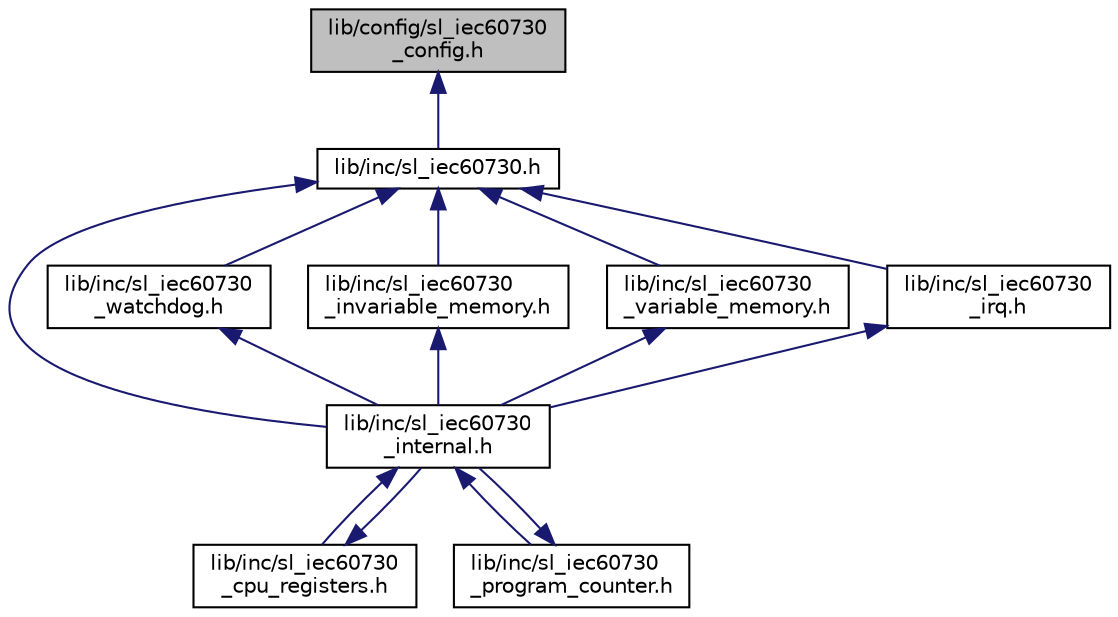 digraph "lib/config/sl_iec60730_config.h"
{
 // LATEX_PDF_SIZE
  edge [fontname="Helvetica",fontsize="10",labelfontname="Helvetica",labelfontsize="10"];
  node [fontname="Helvetica",fontsize="10",shape=record];
  Node1 [label="lib/config/sl_iec60730\l_config.h",height=0.2,width=0.4,color="black", fillcolor="grey75", style="filled", fontcolor="black",tooltip="Library definitions."];
  Node1 -> Node2 [dir="back",color="midnightblue",fontsize="10",style="solid",fontname="Helvetica"];
  Node2 [label="lib/inc/sl_iec60730.h",height=0.2,width=0.4,color="black", fillcolor="white", style="filled",URL="$sl__iec60730_8h.html",tooltip="Library definitions."];
  Node2 -> Node3 [dir="back",color="midnightblue",fontsize="10",style="solid",fontname="Helvetica"];
  Node3 [label="lib/inc/sl_iec60730\l_internal.h",height=0.2,width=0.4,color="black", fillcolor="white", style="filled",URL="$sl__iec60730__internal_8h.html",tooltip="Internal definitions."];
  Node3 -> Node4 [dir="back",color="midnightblue",fontsize="10",style="solid",fontname="Helvetica"];
  Node4 [label="lib/inc/sl_iec60730\l_cpu_registers.h",height=0.2,width=0.4,color="black", fillcolor="white", style="filled",URL="$sl__iec60730__cpu__registers_8h.html",tooltip="CPU Registers check."];
  Node4 -> Node3 [dir="back",color="midnightblue",fontsize="10",style="solid",fontname="Helvetica"];
  Node3 -> Node5 [dir="back",color="midnightblue",fontsize="10",style="solid",fontname="Helvetica"];
  Node5 [label="lib/inc/sl_iec60730\l_program_counter.h",height=0.2,width=0.4,color="black", fillcolor="white", style="filled",URL="$sl__iec60730__program__counter_8h.html",tooltip="Program Counter check."];
  Node5 -> Node3 [dir="back",color="midnightblue",fontsize="10",style="solid",fontname="Helvetica"];
  Node2 -> Node6 [dir="back",color="midnightblue",fontsize="10",style="solid",fontname="Helvetica"];
  Node6 [label="lib/inc/sl_iec60730\l_watchdog.h",height=0.2,width=0.4,color="black", fillcolor="white", style="filled",URL="$sl__iec60730__watchdog_8h.html",tooltip="Watchdog check."];
  Node6 -> Node3 [dir="back",color="midnightblue",fontsize="10",style="solid",fontname="Helvetica"];
  Node2 -> Node7 [dir="back",color="midnightblue",fontsize="10",style="solid",fontname="Helvetica"];
  Node7 [label="lib/inc/sl_iec60730\l_invariable_memory.h",height=0.2,width=0.4,color="black", fillcolor="white", style="filled",URL="$sl__iec60730__invariable__memory_8h.html",tooltip="Invariable memory check."];
  Node7 -> Node3 [dir="back",color="midnightblue",fontsize="10",style="solid",fontname="Helvetica"];
  Node2 -> Node8 [dir="back",color="midnightblue",fontsize="10",style="solid",fontname="Helvetica"];
  Node8 [label="lib/inc/sl_iec60730\l_variable_memory.h",height=0.2,width=0.4,color="black", fillcolor="white", style="filled",URL="$sl__iec60730__variable__memory_8h.html",tooltip="Variable memory check."];
  Node8 -> Node3 [dir="back",color="midnightblue",fontsize="10",style="solid",fontname="Helvetica"];
  Node2 -> Node9 [dir="back",color="midnightblue",fontsize="10",style="solid",fontname="Helvetica"];
  Node9 [label="lib/inc/sl_iec60730\l_irq.h",height=0.2,width=0.4,color="black", fillcolor="white", style="filled",URL="$sl__iec60730__irq_8h.html",tooltip="Interrupt check."];
  Node9 -> Node3 [dir="back",color="midnightblue",fontsize="10",style="solid",fontname="Helvetica"];
}
